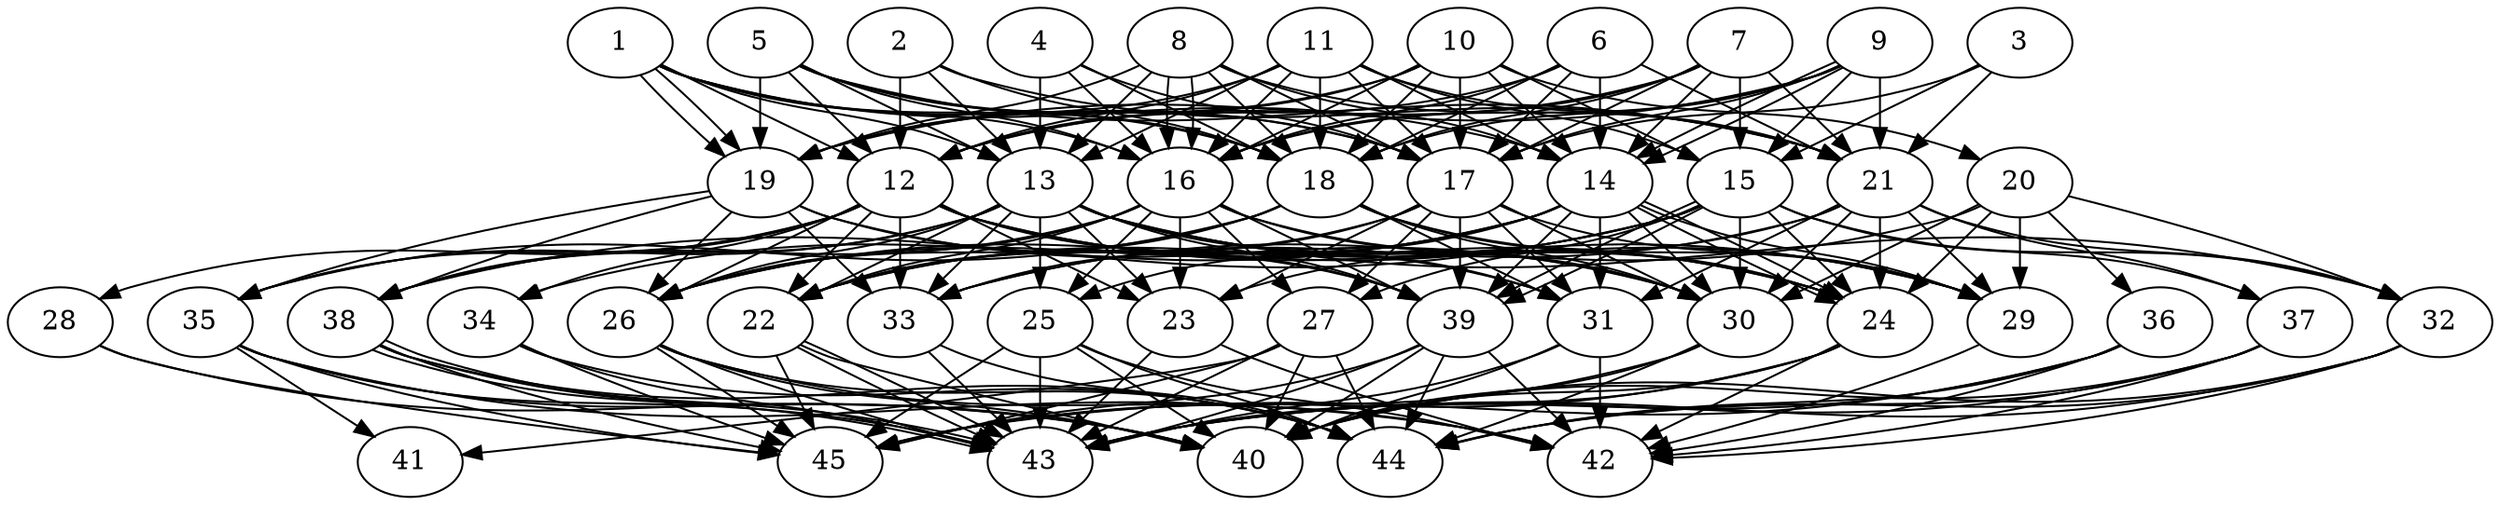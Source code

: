 // DAG automatically generated by daggen at Tue Aug  6 16:31:44 2019
// ./daggen --dot -n 45 --ccr 0.4 --fat 0.7 --regular 0.5 --density 0.9 --mindata 5242880 --maxdata 52428800 
digraph G {
  1 [size="124608000", alpha="0.16", expect_size="49843200"] 
  1 -> 12 [size ="49843200"]
  1 -> 13 [size ="49843200"]
  1 -> 14 [size ="49843200"]
  1 -> 16 [size ="49843200"]
  1 -> 17 [size ="49843200"]
  1 -> 18 [size ="49843200"]
  1 -> 19 [size ="49843200"]
  1 -> 19 [size ="49843200"]
  2 [size="84823040", alpha="0.13", expect_size="33929216"] 
  2 -> 12 [size ="33929216"]
  2 -> 13 [size ="33929216"]
  2 -> 18 [size ="33929216"]
  2 -> 21 [size ="33929216"]
  3 [size="13626880", alpha="0.00", expect_size="5450752"] 
  3 -> 15 [size ="5450752"]
  3 -> 17 [size ="5450752"]
  3 -> 21 [size ="5450752"]
  4 [size="103272960", alpha="0.14", expect_size="41309184"] 
  4 -> 13 [size ="41309184"]
  4 -> 16 [size ="41309184"]
  4 -> 17 [size ="41309184"]
  4 -> 18 [size ="41309184"]
  5 [size="19271680", alpha="0.11", expect_size="7708672"] 
  5 -> 12 [size ="7708672"]
  5 -> 13 [size ="7708672"]
  5 -> 16 [size ="7708672"]
  5 -> 17 [size ="7708672"]
  5 -> 18 [size ="7708672"]
  5 -> 19 [size ="7708672"]
  5 -> 21 [size ="7708672"]
  6 [size="17154560", alpha="0.19", expect_size="6861824"] 
  6 -> 12 [size ="6861824"]
  6 -> 14 [size ="6861824"]
  6 -> 16 [size ="6861824"]
  6 -> 17 [size ="6861824"]
  6 -> 18 [size ="6861824"]
  6 -> 21 [size ="6861824"]
  7 [size="28531200", alpha="0.04", expect_size="11412480"] 
  7 -> 12 [size ="11412480"]
  7 -> 14 [size ="11412480"]
  7 -> 15 [size ="11412480"]
  7 -> 16 [size ="11412480"]
  7 -> 17 [size ="11412480"]
  7 -> 18 [size ="11412480"]
  7 -> 21 [size ="11412480"]
  8 [size="103165440", alpha="0.11", expect_size="41266176"] 
  8 -> 13 [size ="41266176"]
  8 -> 14 [size ="41266176"]
  8 -> 16 [size ="41266176"]
  8 -> 16 [size ="41266176"]
  8 -> 17 [size ="41266176"]
  8 -> 18 [size ="41266176"]
  8 -> 19 [size ="41266176"]
  8 -> 21 [size ="41266176"]
  9 [size="96803840", alpha="0.19", expect_size="38721536"] 
  9 -> 14 [size ="38721536"]
  9 -> 14 [size ="38721536"]
  9 -> 15 [size ="38721536"]
  9 -> 16 [size ="38721536"]
  9 -> 17 [size ="38721536"]
  9 -> 18 [size ="38721536"]
  9 -> 19 [size ="38721536"]
  9 -> 21 [size ="38721536"]
  10 [size="15193600", alpha="0.15", expect_size="6077440"] 
  10 -> 12 [size ="6077440"]
  10 -> 14 [size ="6077440"]
  10 -> 15 [size ="6077440"]
  10 -> 16 [size ="6077440"]
  10 -> 17 [size ="6077440"]
  10 -> 18 [size ="6077440"]
  10 -> 19 [size ="6077440"]
  10 -> 20 [size ="6077440"]
  11 [size="72586240", alpha="0.14", expect_size="29034496"] 
  11 -> 12 [size ="29034496"]
  11 -> 13 [size ="29034496"]
  11 -> 14 [size ="29034496"]
  11 -> 15 [size ="29034496"]
  11 -> 16 [size ="29034496"]
  11 -> 17 [size ="29034496"]
  11 -> 18 [size ="29034496"]
  11 -> 19 [size ="29034496"]
  11 -> 21 [size ="29034496"]
  12 [size="49579520", alpha="0.07", expect_size="19831808"] 
  12 -> 22 [size ="19831808"]
  12 -> 23 [size ="19831808"]
  12 -> 24 [size ="19831808"]
  12 -> 26 [size ="19831808"]
  12 -> 28 [size ="19831808"]
  12 -> 29 [size ="19831808"]
  12 -> 31 [size ="19831808"]
  12 -> 33 [size ="19831808"]
  12 -> 34 [size ="19831808"]
  12 -> 35 [size ="19831808"]
  12 -> 38 [size ="19831808"]
  12 -> 39 [size ="19831808"]
  13 [size="125665280", alpha="0.14", expect_size="50266112"] 
  13 -> 22 [size ="50266112"]
  13 -> 23 [size ="50266112"]
  13 -> 24 [size ="50266112"]
  13 -> 25 [size ="50266112"]
  13 -> 26 [size ="50266112"]
  13 -> 29 [size ="50266112"]
  13 -> 30 [size ="50266112"]
  13 -> 31 [size ="50266112"]
  13 -> 32 [size ="50266112"]
  13 -> 33 [size ="50266112"]
  13 -> 35 [size ="50266112"]
  13 -> 38 [size ="50266112"]
  13 -> 39 [size ="50266112"]
  14 [size="126801920", alpha="0.03", expect_size="50720768"] 
  14 -> 22 [size ="50720768"]
  14 -> 24 [size ="50720768"]
  14 -> 24 [size ="50720768"]
  14 -> 25 [size ="50720768"]
  14 -> 26 [size ="50720768"]
  14 -> 29 [size ="50720768"]
  14 -> 30 [size ="50720768"]
  14 -> 31 [size ="50720768"]
  14 -> 34 [size ="50720768"]
  14 -> 39 [size ="50720768"]
  15 [size="94044160", alpha="0.05", expect_size="37617664"] 
  15 -> 22 [size ="37617664"]
  15 -> 24 [size ="37617664"]
  15 -> 26 [size ="37617664"]
  15 -> 27 [size ="37617664"]
  15 -> 30 [size ="37617664"]
  15 -> 32 [size ="37617664"]
  15 -> 37 [size ="37617664"]
  15 -> 38 [size ="37617664"]
  15 -> 39 [size ="37617664"]
  15 -> 39 [size ="37617664"]
  16 [size="43379200", alpha="0.20", expect_size="17351680"] 
  16 -> 22 [size ="17351680"]
  16 -> 23 [size ="17351680"]
  16 -> 24 [size ="17351680"]
  16 -> 25 [size ="17351680"]
  16 -> 26 [size ="17351680"]
  16 -> 27 [size ="17351680"]
  16 -> 30 [size ="17351680"]
  16 -> 38 [size ="17351680"]
  16 -> 39 [size ="17351680"]
  17 [size="36776960", alpha="0.00", expect_size="14710784"] 
  17 -> 22 [size ="14710784"]
  17 -> 23 [size ="14710784"]
  17 -> 27 [size ="14710784"]
  17 -> 29 [size ="14710784"]
  17 -> 30 [size ="14710784"]
  17 -> 31 [size ="14710784"]
  17 -> 33 [size ="14710784"]
  17 -> 39 [size ="14710784"]
  18 [size="62120960", alpha="0.00", expect_size="24848384"] 
  18 -> 22 [size ="24848384"]
  18 -> 24 [size ="24848384"]
  18 -> 26 [size ="24848384"]
  18 -> 29 [size ="24848384"]
  18 -> 30 [size ="24848384"]
  18 -> 31 [size ="24848384"]
  18 -> 35 [size ="24848384"]
  19 [size="129292800", alpha="0.13", expect_size="51717120"] 
  19 -> 26 [size ="51717120"]
  19 -> 30 [size ="51717120"]
  19 -> 33 [size ="51717120"]
  19 -> 35 [size ="51717120"]
  19 -> 38 [size ="51717120"]
  19 -> 39 [size ="51717120"]
  20 [size="123456000", alpha="0.10", expect_size="49382400"] 
  20 -> 24 [size ="49382400"]
  20 -> 29 [size ="49382400"]
  20 -> 30 [size ="49382400"]
  20 -> 32 [size ="49382400"]
  20 -> 33 [size ="49382400"]
  20 -> 36 [size ="49382400"]
  21 [size="94494720", alpha="0.07", expect_size="37797888"] 
  21 -> 23 [size ="37797888"]
  21 -> 24 [size ="37797888"]
  21 -> 29 [size ="37797888"]
  21 -> 30 [size ="37797888"]
  21 -> 31 [size ="37797888"]
  21 -> 32 [size ="37797888"]
  21 -> 33 [size ="37797888"]
  21 -> 37 [size ="37797888"]
  22 [size="61434880", alpha="0.15", expect_size="24573952"] 
  22 -> 40 [size ="24573952"]
  22 -> 43 [size ="24573952"]
  22 -> 43 [size ="24573952"]
  22 -> 45 [size ="24573952"]
  23 [size="104696320", alpha="0.04", expect_size="41878528"] 
  23 -> 42 [size ="41878528"]
  23 -> 43 [size ="41878528"]
  24 [size="66647040", alpha="0.08", expect_size="26658816"] 
  24 -> 40 [size ="26658816"]
  24 -> 42 [size ="26658816"]
  24 -> 43 [size ="26658816"]
  24 -> 45 [size ="26658816"]
  25 [size="82035200", alpha="0.13", expect_size="32814080"] 
  25 -> 40 [size ="32814080"]
  25 -> 42 [size ="32814080"]
  25 -> 43 [size ="32814080"]
  25 -> 44 [size ="32814080"]
  25 -> 45 [size ="32814080"]
  26 [size="112294400", alpha="0.18", expect_size="44917760"] 
  26 -> 40 [size ="44917760"]
  26 -> 42 [size ="44917760"]
  26 -> 43 [size ="44917760"]
  26 -> 44 [size ="44917760"]
  26 -> 45 [size ="44917760"]
  27 [size="111290880", alpha="0.07", expect_size="44516352"] 
  27 -> 40 [size ="44516352"]
  27 -> 41 [size ="44516352"]
  27 -> 43 [size ="44516352"]
  27 -> 44 [size ="44516352"]
  27 -> 45 [size ="44516352"]
  28 [size="111534080", alpha="0.10", expect_size="44613632"] 
  28 -> 40 [size ="44613632"]
  28 -> 45 [size ="44613632"]
  29 [size="112401920", alpha="0.08", expect_size="44960768"] 
  29 -> 42 [size ="44960768"]
  30 [size="70599680", alpha="0.06", expect_size="28239872"] 
  30 -> 40 [size ="28239872"]
  30 -> 44 [size ="28239872"]
  30 -> 45 [size ="28239872"]
  31 [size="13862400", alpha="0.14", expect_size="5544960"] 
  31 -> 40 [size ="5544960"]
  31 -> 42 [size ="5544960"]
  31 -> 43 [size ="5544960"]
  32 [size="53696000", alpha="0.08", expect_size="21478400"] 
  32 -> 40 [size ="21478400"]
  32 -> 42 [size ="21478400"]
  32 -> 43 [size ="21478400"]
  32 -> 44 [size ="21478400"]
  33 [size="25884160", alpha="0.02", expect_size="10353664"] 
  33 -> 43 [size ="10353664"]
  33 -> 44 [size ="10353664"]
  34 [size="48916480", alpha="0.15", expect_size="19566592"] 
  34 -> 43 [size ="19566592"]
  34 -> 44 [size ="19566592"]
  34 -> 45 [size ="19566592"]
  35 [size="94991360", alpha="0.01", expect_size="37996544"] 
  35 -> 40 [size ="37996544"]
  35 -> 41 [size ="37996544"]
  35 -> 42 [size ="37996544"]
  35 -> 43 [size ="37996544"]
  35 -> 45 [size ="37996544"]
  36 [size="52308480", alpha="0.13", expect_size="20923392"] 
  36 -> 42 [size ="20923392"]
  36 -> 43 [size ="20923392"]
  36 -> 44 [size ="20923392"]
  36 -> 45 [size ="20923392"]
  37 [size="42882560", alpha="0.08", expect_size="17153024"] 
  37 -> 40 [size ="17153024"]
  37 -> 42 [size ="17153024"]
  37 -> 43 [size ="17153024"]
  37 -> 44 [size ="17153024"]
  38 [size="82140160", alpha="0.12", expect_size="32856064"] 
  38 -> 40 [size ="32856064"]
  38 -> 43 [size ="32856064"]
  38 -> 43 [size ="32856064"]
  38 -> 44 [size ="32856064"]
  38 -> 45 [size ="32856064"]
  39 [size="24204800", alpha="0.16", expect_size="9681920"] 
  39 -> 40 [size ="9681920"]
  39 -> 42 [size ="9681920"]
  39 -> 43 [size ="9681920"]
  39 -> 44 [size ="9681920"]
  39 -> 45 [size ="9681920"]
  40 [size="70745600", alpha="0.18", expect_size="28298240"] 
  41 [size="105884160", alpha="0.14", expect_size="42353664"] 
  42 [size="71134720", alpha="0.18", expect_size="28453888"] 
  43 [size="120939520", alpha="0.18", expect_size="48375808"] 
  44 [size="13959680", alpha="0.07", expect_size="5583872"] 
  45 [size="99822080", alpha="0.07", expect_size="39928832"] 
}
